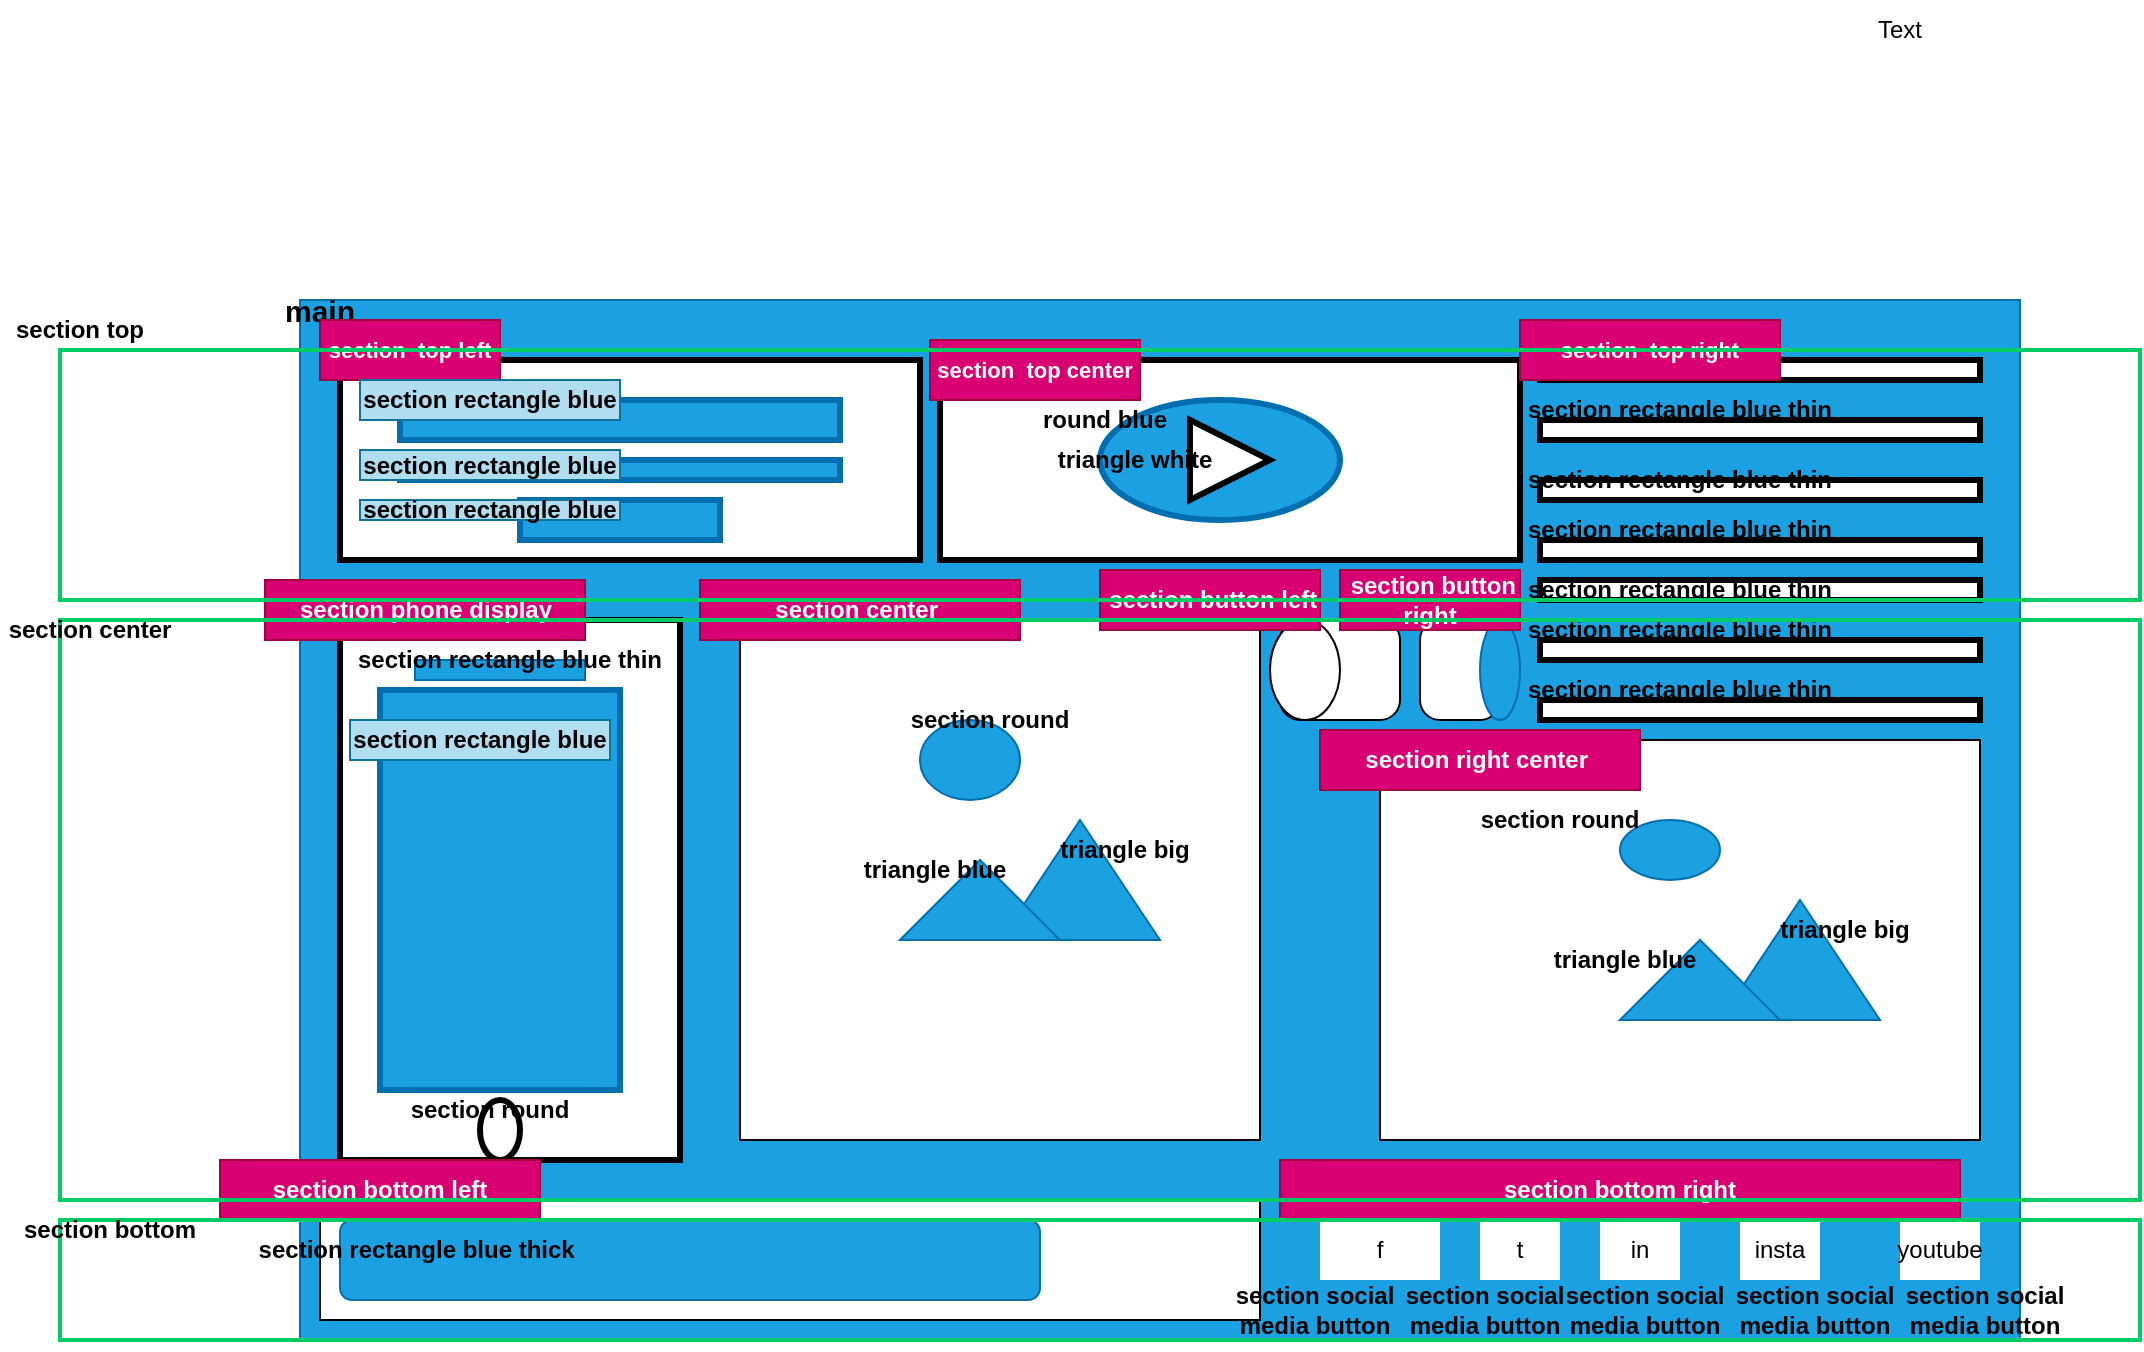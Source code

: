 <mxfile version="15.4.0" type="device"><diagram id="UVFE0qnwl4ld1EM3GXeO" name="Page-1"><mxGraphModel dx="2009" dy="1442" grid="1" gridSize="10" guides="1" tooltips="1" connect="1" arrows="1" fold="1" page="1" pageScale="1" pageWidth="1169" pageHeight="827" math="0" shadow="0"><root><mxCell id="0"/><mxCell id="1" parent="0"/><mxCell id="aV_jY7l8VGr45dGC6mH--1" value="" style="rounded=0;whiteSpace=wrap;html=1;fillColor=#1ba1e2;strokeColor=#006EAF;fontColor=#ffffff;" vertex="1" parent="1"><mxGeometry x="70" y="-390" width="860" height="520" as="geometry"/></mxCell><mxCell id="aV_jY7l8VGr45dGC6mH--2" value="&lt;b&gt;&lt;font style=&quot;font-size: 15px&quot;&gt;main&lt;/font&gt;&lt;/b&gt;" style="text;html=1;strokeColor=none;fillColor=none;align=center;verticalAlign=middle;whiteSpace=wrap;rounded=0;" vertex="1" parent="1"><mxGeometry x="50" y="-400" width="60" height="30" as="geometry"/></mxCell><mxCell id="aV_jY7l8VGr45dGC6mH--3" value="" style="rounded=0;whiteSpace=wrap;html=1;strokeWidth=3;" vertex="1" parent="1"><mxGeometry x="90" y="-360" width="290" height="100" as="geometry"/></mxCell><mxCell id="aV_jY7l8VGr45dGC6mH--5" value="" style="rounded=0;whiteSpace=wrap;html=1;strokeWidth=3;fillColor=#1ba1e2;strokeColor=#006EAF;fontColor=#ffffff;" vertex="1" parent="1"><mxGeometry x="120" y="-340" width="220" height="20" as="geometry"/></mxCell><mxCell id="aV_jY7l8VGr45dGC6mH--6" value="" style="rounded=0;whiteSpace=wrap;html=1;strokeWidth=3;fillColor=#1ba1e2;strokeColor=#006EAF;fontColor=#ffffff;" vertex="1" parent="1"><mxGeometry x="120" y="-310" width="220" height="10" as="geometry"/></mxCell><mxCell id="aV_jY7l8VGr45dGC6mH--7" value="" style="rounded=0;whiteSpace=wrap;html=1;strokeWidth=3;fillColor=#1ba1e2;strokeColor=#006EAF;fontColor=#ffffff;" vertex="1" parent="1"><mxGeometry x="180" y="-290" width="100" height="20" as="geometry"/></mxCell><mxCell id="aV_jY7l8VGr45dGC6mH--9" value="" style="rounded=0;whiteSpace=wrap;html=1;strokeWidth=3;fillColor=default;gradientColor=#ffffff;" vertex="1" parent="1"><mxGeometry x="690" y="-220" width="220" height="10" as="geometry"/></mxCell><mxCell id="aV_jY7l8VGr45dGC6mH--10" value="" style="rounded=0;whiteSpace=wrap;html=1;strokeWidth=3;fillColor=default;gradientColor=#ffffff;" vertex="1" parent="1"><mxGeometry x="690" y="-250" width="220" height="10" as="geometry"/></mxCell><mxCell id="aV_jY7l8VGr45dGC6mH--11" value="" style="rounded=0;whiteSpace=wrap;html=1;strokeWidth=3;fillColor=default;gradientColor=#ffffff;" vertex="1" parent="1"><mxGeometry x="690" y="-270" width="220" height="10" as="geometry"/></mxCell><mxCell id="aV_jY7l8VGr45dGC6mH--12" value="" style="rounded=0;whiteSpace=wrap;html=1;strokeWidth=3;fillColor=default;gradientColor=#ffffff;" vertex="1" parent="1"><mxGeometry x="690" y="-300" width="220" height="10" as="geometry"/></mxCell><mxCell id="aV_jY7l8VGr45dGC6mH--13" value="" style="rounded=0;whiteSpace=wrap;html=1;strokeWidth=3;fillColor=default;gradientColor=#ffffff;" vertex="1" parent="1"><mxGeometry x="690" y="-330" width="220" height="10" as="geometry"/></mxCell><mxCell id="aV_jY7l8VGr45dGC6mH--14" value="" style="rounded=0;whiteSpace=wrap;html=1;strokeWidth=3;fillColor=default;gradientColor=#ffffff;" vertex="1" parent="1"><mxGeometry x="690" y="-360" width="220" height="10" as="geometry"/></mxCell><mxCell id="aV_jY7l8VGr45dGC6mH--15" value="" style="rounded=0;whiteSpace=wrap;html=1;strokeWidth=3;fillColor=default;gradientColor=#ffffff;" vertex="1" parent="1"><mxGeometry x="690" y="-190" width="220" height="10" as="geometry"/></mxCell><mxCell id="aV_jY7l8VGr45dGC6mH--16" value="" style="rounded=0;whiteSpace=wrap;html=1;strokeWidth=3;" vertex="1" parent="1"><mxGeometry x="390" y="-360" width="290" height="100" as="geometry"/></mxCell><mxCell id="aV_jY7l8VGr45dGC6mH--17" value="" style="ellipse;whiteSpace=wrap;html=1;strokeWidth=3;fillColor=#1ba1e2;strokeColor=#006EAF;fontColor=#ffffff;" vertex="1" parent="1"><mxGeometry x="470" y="-340" width="120" height="60" as="geometry"/></mxCell><mxCell id="aV_jY7l8VGr45dGC6mH--18" value="" style="triangle;whiteSpace=wrap;html=1;strokeWidth=3;fillColor=default;gradientColor=#ffffff;" vertex="1" parent="1"><mxGeometry x="515" y="-330" width="40" height="40" as="geometry"/></mxCell><mxCell id="aV_jY7l8VGr45dGC6mH--19" value="" style="rounded=0;whiteSpace=wrap;html=1;strokeWidth=3;fillColor=default;gradientColor=#ffffff;" vertex="1" parent="1"><mxGeometry x="90" y="-230" width="170" height="270" as="geometry"/></mxCell><mxCell id="aV_jY7l8VGr45dGC6mH--20" value="" style="ellipse;whiteSpace=wrap;html=1;strokeWidth=3;fillColor=default;gradientColor=#ffffff;" vertex="1" parent="1"><mxGeometry x="160" y="10" width="20" height="30" as="geometry"/></mxCell><mxCell id="aV_jY7l8VGr45dGC6mH--21" value="" style="rounded=0;whiteSpace=wrap;html=1;strokeWidth=3;fillColor=#1ba1e2;strokeColor=#006EAF;fontColor=#ffffff;" vertex="1" parent="1"><mxGeometry x="110" y="-195" width="120" height="200" as="geometry"/></mxCell><mxCell id="aV_jY7l8VGr45dGC6mH--24" value="" style="rounded=0;whiteSpace=wrap;html=1;strokeWidth=1;fillColor=#1ba1e2;strokeColor=#006EAF;fontColor=#ffffff;" vertex="1" parent="1"><mxGeometry x="127.5" y="-210" width="85" height="10" as="geometry"/></mxCell><mxCell id="aV_jY7l8VGr45dGC6mH--26" value="" style="rounded=0;whiteSpace=wrap;html=1;strokeWidth=1;fillColor=default;gradientColor=#ffffff;" vertex="1" parent="1"><mxGeometry x="290" y="-230" width="260" height="260" as="geometry"/></mxCell><mxCell id="aV_jY7l8VGr45dGC6mH--27" value="" style="triangle;whiteSpace=wrap;html=1;strokeWidth=1;fillColor=#1ba1e2;direction=north;strokeColor=#006EAF;fontColor=#ffffff;" vertex="1" parent="1"><mxGeometry x="420" y="-130" width="80" height="60" as="geometry"/></mxCell><mxCell id="aV_jY7l8VGr45dGC6mH--28" value="" style="triangle;whiteSpace=wrap;html=1;strokeWidth=1;fillColor=#1ba1e2;direction=north;strokeColor=#006EAF;fontColor=#ffffff;" vertex="1" parent="1"><mxGeometry x="370" y="-110" width="80" height="40" as="geometry"/></mxCell><mxCell id="aV_jY7l8VGr45dGC6mH--29" value="" style="ellipse;whiteSpace=wrap;html=1;strokeWidth=1;fillColor=#1ba1e2;strokeColor=#006EAF;fontColor=#ffffff;" vertex="1" parent="1"><mxGeometry x="380" y="-180" width="50" height="40" as="geometry"/></mxCell><mxCell id="aV_jY7l8VGr45dGC6mH--30" value="" style="rounded=0;whiteSpace=wrap;html=1;strokeWidth=1;fillColor=default;gradientColor=#ffffff;" vertex="1" parent="1"><mxGeometry x="610" y="-170" width="300" height="200" as="geometry"/></mxCell><mxCell id="aV_jY7l8VGr45dGC6mH--31" value="" style="triangle;whiteSpace=wrap;html=1;strokeWidth=1;fillColor=#1ba1e2;direction=north;strokeColor=#006EAF;fontColor=#ffffff;" vertex="1" parent="1"><mxGeometry x="780" y="-90" width="80" height="60" as="geometry"/></mxCell><mxCell id="aV_jY7l8VGr45dGC6mH--32" value="" style="triangle;whiteSpace=wrap;html=1;strokeWidth=1;fillColor=#1ba1e2;direction=north;strokeColor=#006EAF;fontColor=#ffffff;" vertex="1" parent="1"><mxGeometry x="730" y="-70" width="80" height="40" as="geometry"/></mxCell><mxCell id="aV_jY7l8VGr45dGC6mH--33" value="" style="ellipse;whiteSpace=wrap;html=1;strokeWidth=1;fillColor=#1ba1e2;strokeColor=#006EAF;fontColor=#ffffff;" vertex="1" parent="1"><mxGeometry x="730" y="-130" width="50" height="30" as="geometry"/></mxCell><mxCell id="aV_jY7l8VGr45dGC6mH--35" value="" style="strokeWidth=1;shadow=0;dashed=0;align=center;html=1;shape=mxgraph.mockup.buttons.button;mainText=;buttonStyle=round;fontSize=17;fontStyle=1;whiteSpace=wrap;" vertex="1" parent="1"><mxGeometry x="560" y="-230" width="60" height="50" as="geometry"/></mxCell><mxCell id="aV_jY7l8VGr45dGC6mH--36" value="" style="strokeWidth=1;shadow=0;dashed=0;align=center;html=1;shape=mxgraph.mockup.buttons.button;mainText=;buttonStyle=round;fontSize=17;fontStyle=1;whiteSpace=wrap;" vertex="1" parent="1"><mxGeometry x="630" y="-230" width="40" height="50" as="geometry"/></mxCell><mxCell id="aV_jY7l8VGr45dGC6mH--37" value="" style="ellipse;whiteSpace=wrap;html=1;strokeWidth=1;fillColor=default;gradientColor=#ffffff;" vertex="1" parent="1"><mxGeometry x="555" y="-230" width="35" height="50" as="geometry"/></mxCell><mxCell id="aV_jY7l8VGr45dGC6mH--39" value="" style="ellipse;whiteSpace=wrap;html=1;strokeWidth=1;fillColor=#1ba1e2;strokeColor=#006EAF;fontColor=#ffffff;" vertex="1" parent="1"><mxGeometry x="660" y="-230" width="20" height="50" as="geometry"/></mxCell><mxCell id="aV_jY7l8VGr45dGC6mH--40" value="" style="rounded=0;whiteSpace=wrap;html=1;strokeWidth=1;fillColor=default;gradientColor=#ffffff;" vertex="1" parent="1"><mxGeometry x="80" y="60" width="470" height="60" as="geometry"/></mxCell><mxCell id="aV_jY7l8VGr45dGC6mH--41" value="" style="rounded=1;whiteSpace=wrap;html=1;strokeWidth=1;fillColor=#1ba1e2;strokeColor=#006EAF;fontColor=#ffffff;" vertex="1" parent="1"><mxGeometry x="90" y="70" width="350" height="40" as="geometry"/></mxCell><mxCell id="aV_jY7l8VGr45dGC6mH--45" value="f" style="text;html=1;align=center;verticalAlign=middle;whiteSpace=wrap;rounded=0;fillColor=default;" vertex="1" parent="1"><mxGeometry x="580" y="70" width="60" height="30" as="geometry"/></mxCell><mxCell id="aV_jY7l8VGr45dGC6mH--46" value="t" style="text;html=1;align=center;verticalAlign=middle;whiteSpace=wrap;rounded=0;fillColor=default;" vertex="1" parent="1"><mxGeometry x="660" y="70" width="40" height="30" as="geometry"/></mxCell><mxCell id="aV_jY7l8VGr45dGC6mH--47" value="in" style="text;html=1;align=center;verticalAlign=middle;whiteSpace=wrap;rounded=0;fillColor=default;" vertex="1" parent="1"><mxGeometry x="720" y="70" width="40" height="30" as="geometry"/></mxCell><mxCell id="aV_jY7l8VGr45dGC6mH--48" value="insta" style="text;html=1;align=center;verticalAlign=middle;whiteSpace=wrap;rounded=0;fillColor=default;" vertex="1" parent="1"><mxGeometry x="790" y="70" width="40" height="30" as="geometry"/></mxCell><mxCell id="aV_jY7l8VGr45dGC6mH--49" value="youtube" style="text;html=1;align=center;verticalAlign=middle;whiteSpace=wrap;rounded=0;fillColor=default;" vertex="1" parent="1"><mxGeometry x="870" y="70" width="40" height="30" as="geometry"/></mxCell><mxCell id="aV_jY7l8VGr45dGC6mH--50" value="&lt;font style=&quot;font-size: 11px&quot;&gt;&lt;b&gt;section&amp;nbsp; top left&lt;/b&gt;&lt;/font&gt;" style="text;html=1;strokeColor=#A50040;fillColor=#d80073;align=center;verticalAlign=middle;whiteSpace=wrap;rounded=0;fontColor=#ffffff;" vertex="1" parent="1"><mxGeometry x="80" y="-380" width="90" height="30" as="geometry"/></mxCell><mxCell id="aV_jY7l8VGr45dGC6mH--51" value="&lt;b&gt;section rectangle blue&lt;/b&gt;" style="text;html=1;strokeColor=#10739e;fillColor=#b1ddf0;align=center;verticalAlign=middle;whiteSpace=wrap;rounded=0;" vertex="1" parent="1"><mxGeometry x="100" y="-350" width="130" height="20" as="geometry"/></mxCell><mxCell id="aV_jY7l8VGr45dGC6mH--52" value="Text" style="text;html=1;strokeColor=none;fillColor=none;align=center;verticalAlign=middle;whiteSpace=wrap;rounded=0;" vertex="1" parent="1"><mxGeometry x="840" y="-540" width="60" height="30" as="geometry"/></mxCell><mxCell id="aV_jY7l8VGr45dGC6mH--53" value="&lt;b&gt;section rectangle blue thin&lt;/b&gt;" style="text;html=1;strokeColor=none;fillColor=none;align=center;verticalAlign=middle;whiteSpace=wrap;rounded=0;" vertex="1" parent="1"><mxGeometry x="680" y="-350" width="160" height="30" as="geometry"/></mxCell><mxCell id="aV_jY7l8VGr45dGC6mH--54" value="&lt;b&gt;&amp;nbsp;section button left&lt;/b&gt;" style="text;html=1;strokeColor=#A50040;fillColor=#d80073;align=center;verticalAlign=middle;whiteSpace=wrap;rounded=0;fontColor=#ffffff;" vertex="1" parent="1"><mxGeometry x="470" y="-255" width="110" height="30" as="geometry"/></mxCell><mxCell id="aV_jY7l8VGr45dGC6mH--55" value="&lt;b&gt;section round&lt;/b&gt;" style="text;html=1;strokeColor=none;fillColor=none;align=center;verticalAlign=middle;whiteSpace=wrap;rounded=0;" vertex="1" parent="1"><mxGeometry x="120" width="90" height="30" as="geometry"/></mxCell><mxCell id="aV_jY7l8VGr45dGC6mH--56" value="section social media button" style="text;html=1;strokeColor=none;fillColor=none;align=center;verticalAlign=middle;whiteSpace=wrap;rounded=0;fontStyle=1" vertex="1" parent="1"><mxGeometry x="525" y="100" width="105" height="30" as="geometry"/></mxCell><mxCell id="aV_jY7l8VGr45dGC6mH--57" value="&lt;b&gt;section phone display&lt;/b&gt;" style="text;html=1;strokeColor=#A50040;fillColor=#d80073;align=center;verticalAlign=middle;whiteSpace=wrap;rounded=0;fontColor=#ffffff;" vertex="1" parent="1"><mxGeometry x="52.5" y="-250" width="160" height="30" as="geometry"/></mxCell><mxCell id="aV_jY7l8VGr45dGC6mH--58" value="&lt;b&gt;round blue&lt;/b&gt;" style="text;html=1;strokeColor=none;fillColor=none;align=center;verticalAlign=middle;whiteSpace=wrap;rounded=0;" vertex="1" parent="1"><mxGeometry x="440" y="-345" width="65" height="30" as="geometry"/></mxCell><mxCell id="aV_jY7l8VGr45dGC6mH--60" value="&lt;font style=&quot;font-size: 11px&quot;&gt;&lt;b&gt;section&amp;nbsp; top center&lt;/b&gt;&lt;/font&gt;" style="text;html=1;strokeColor=#A50040;fillColor=#d80073;align=center;verticalAlign=middle;whiteSpace=wrap;rounded=0;fontColor=#ffffff;" vertex="1" parent="1"><mxGeometry x="385" y="-370" width="105" height="30" as="geometry"/></mxCell><mxCell id="aV_jY7l8VGr45dGC6mH--61" value="&lt;b&gt;section rectangle blue&lt;/b&gt;" style="text;html=1;strokeColor=#10739e;fillColor=#b1ddf0;align=center;verticalAlign=middle;whiteSpace=wrap;rounded=0;" vertex="1" parent="1"><mxGeometry x="100" y="-315" width="130" height="15" as="geometry"/></mxCell><mxCell id="aV_jY7l8VGr45dGC6mH--62" value="&lt;b&gt;section rectangle blue&lt;/b&gt;" style="text;html=1;strokeColor=#10739e;fillColor=#b1ddf0;align=center;verticalAlign=middle;whiteSpace=wrap;rounded=0;" vertex="1" parent="1"><mxGeometry x="100" y="-290" width="130" height="10" as="geometry"/></mxCell><mxCell id="aV_jY7l8VGr45dGC6mH--63" value="&lt;b&gt;triangle white&lt;/b&gt;" style="text;html=1;strokeColor=none;fillColor=none;align=center;verticalAlign=middle;whiteSpace=wrap;rounded=0;" vertex="1" parent="1"><mxGeometry x="445" y="-325" width="85" height="30" as="geometry"/></mxCell><mxCell id="aV_jY7l8VGr45dGC6mH--64" value="&lt;font style=&quot;font-size: 11px&quot;&gt;&lt;b&gt;section&amp;nbsp; top right&lt;/b&gt;&lt;/font&gt;" style="text;html=1;strokeColor=#A50040;fillColor=#d80073;align=center;verticalAlign=middle;whiteSpace=wrap;rounded=0;fontColor=#ffffff;" vertex="1" parent="1"><mxGeometry x="680" y="-380" width="130" height="30" as="geometry"/></mxCell><mxCell id="aV_jY7l8VGr45dGC6mH--65" value="&lt;b&gt;section rectangle blue thin&lt;/b&gt;" style="text;html=1;strokeColor=none;fillColor=none;align=center;verticalAlign=middle;whiteSpace=wrap;rounded=0;" vertex="1" parent="1"><mxGeometry x="680" y="-240" width="160" height="30" as="geometry"/></mxCell><mxCell id="aV_jY7l8VGr45dGC6mH--66" value="&lt;b&gt;section rectangle blue thin&lt;/b&gt;" style="text;html=1;strokeColor=none;fillColor=none;align=center;verticalAlign=middle;whiteSpace=wrap;rounded=0;" vertex="1" parent="1"><mxGeometry x="680" y="-260" width="160" height="30" as="geometry"/></mxCell><mxCell id="aV_jY7l8VGr45dGC6mH--67" value="&lt;b&gt;section rectangle blue thin&lt;/b&gt;" style="text;html=1;strokeColor=none;fillColor=none;align=center;verticalAlign=middle;whiteSpace=wrap;rounded=0;" vertex="1" parent="1"><mxGeometry x="680" y="-290" width="160" height="30" as="geometry"/></mxCell><mxCell id="aV_jY7l8VGr45dGC6mH--68" value="&lt;b&gt;section rectangle blue thin&lt;/b&gt;" style="text;html=1;strokeColor=none;fillColor=none;align=center;verticalAlign=middle;whiteSpace=wrap;rounded=0;" vertex="1" parent="1"><mxGeometry x="680" y="-315" width="160" height="30" as="geometry"/></mxCell><mxCell id="aV_jY7l8VGr45dGC6mH--69" value="&lt;b&gt;section rectangle blue thin&lt;/b&gt;" style="text;html=1;strokeColor=none;fillColor=none;align=center;verticalAlign=middle;whiteSpace=wrap;rounded=0;" vertex="1" parent="1"><mxGeometry x="680" y="-210" width="160" height="30" as="geometry"/></mxCell><mxCell id="aV_jY7l8VGr45dGC6mH--72" value="&lt;b&gt;section rectangle blue thin&lt;/b&gt;" style="text;html=1;strokeColor=none;fillColor=none;align=center;verticalAlign=middle;whiteSpace=wrap;rounded=0;" vertex="1" parent="1"><mxGeometry x="95" y="-225" width="160" height="30" as="geometry"/></mxCell><mxCell id="aV_jY7l8VGr45dGC6mH--73" value="&lt;b&gt;section rectangle blue&lt;/b&gt;" style="text;html=1;strokeColor=#10739e;fillColor=#b1ddf0;align=center;verticalAlign=middle;whiteSpace=wrap;rounded=0;" vertex="1" parent="1"><mxGeometry x="95" y="-180" width="130" height="20" as="geometry"/></mxCell><mxCell id="aV_jY7l8VGr45dGC6mH--74" value="&lt;b&gt;section round&lt;/b&gt;" style="text;html=1;strokeColor=none;fillColor=none;align=center;verticalAlign=middle;whiteSpace=wrap;rounded=0;" vertex="1" parent="1"><mxGeometry x="370" y="-195" width="90" height="30" as="geometry"/></mxCell><mxCell id="aV_jY7l8VGr45dGC6mH--75" value="&lt;b&gt;triangle blue&lt;/b&gt;" style="text;html=1;strokeColor=none;fillColor=none;align=center;verticalAlign=middle;whiteSpace=wrap;rounded=0;" vertex="1" parent="1"><mxGeometry x="345" y="-120" width="85" height="30" as="geometry"/></mxCell><mxCell id="aV_jY7l8VGr45dGC6mH--76" value="&lt;b&gt;triangle big&lt;/b&gt;" style="text;html=1;strokeColor=none;fillColor=none;align=center;verticalAlign=middle;whiteSpace=wrap;rounded=0;" vertex="1" parent="1"><mxGeometry x="440" y="-130" width="85" height="30" as="geometry"/></mxCell><mxCell id="aV_jY7l8VGr45dGC6mH--77" value="&lt;b&gt;section round&lt;/b&gt;" style="text;html=1;strokeColor=none;fillColor=none;align=center;verticalAlign=middle;whiteSpace=wrap;rounded=0;" vertex="1" parent="1"><mxGeometry x="655" y="-145" width="90" height="30" as="geometry"/></mxCell><mxCell id="aV_jY7l8VGr45dGC6mH--78" value="&lt;b&gt;triangle blue&lt;/b&gt;" style="text;html=1;strokeColor=none;fillColor=none;align=center;verticalAlign=middle;whiteSpace=wrap;rounded=0;" vertex="1" parent="1"><mxGeometry x="690" y="-75" width="85" height="30" as="geometry"/></mxCell><mxCell id="aV_jY7l8VGr45dGC6mH--79" value="&lt;b&gt;triangle big&lt;/b&gt;" style="text;html=1;strokeColor=none;fillColor=none;align=center;verticalAlign=middle;whiteSpace=wrap;rounded=0;" vertex="1" parent="1"><mxGeometry x="800" y="-90" width="85" height="30" as="geometry"/></mxCell><mxCell id="aV_jY7l8VGr45dGC6mH--80" value="&lt;b&gt;section bottom left&lt;/b&gt;" style="text;html=1;strokeColor=#A50040;fillColor=#d80073;align=center;verticalAlign=middle;whiteSpace=wrap;rounded=0;fontColor=#ffffff;" vertex="1" parent="1"><mxGeometry x="30" y="40" width="160" height="30" as="geometry"/></mxCell><mxCell id="aV_jY7l8VGr45dGC6mH--81" value="&lt;b&gt;section rectangle blue thick&amp;nbsp;&lt;/b&gt;" style="text;html=1;strokeColor=none;fillColor=none;align=center;verticalAlign=middle;whiteSpace=wrap;rounded=0;" vertex="1" parent="1"><mxGeometry x="40" y="70" width="180" height="30" as="geometry"/></mxCell><mxCell id="aV_jY7l8VGr45dGC6mH--82" value="&lt;b&gt;section bottom right&lt;/b&gt;" style="text;html=1;strokeColor=#A50040;fillColor=#d80073;align=center;verticalAlign=middle;whiteSpace=wrap;rounded=0;fontColor=#ffffff;" vertex="1" parent="1"><mxGeometry x="560" y="40" width="340" height="30" as="geometry"/></mxCell><mxCell id="aV_jY7l8VGr45dGC6mH--83" value="section social media button" style="text;html=1;strokeColor=none;fillColor=none;align=center;verticalAlign=middle;whiteSpace=wrap;rounded=0;fontStyle=1" vertex="1" parent="1"><mxGeometry x="610" y="100" width="105" height="30" as="geometry"/></mxCell><mxCell id="aV_jY7l8VGr45dGC6mH--84" value="section social media button" style="text;html=1;strokeColor=none;fillColor=none;align=center;verticalAlign=middle;whiteSpace=wrap;rounded=0;fontStyle=1" vertex="1" parent="1"><mxGeometry x="690" y="100" width="105" height="30" as="geometry"/></mxCell><mxCell id="aV_jY7l8VGr45dGC6mH--85" value="section social media button" style="text;html=1;strokeColor=none;fillColor=none;align=center;verticalAlign=middle;whiteSpace=wrap;rounded=0;fontStyle=1" vertex="1" parent="1"><mxGeometry x="775" y="100" width="105" height="30" as="geometry"/></mxCell><mxCell id="aV_jY7l8VGr45dGC6mH--86" value="section social media button" style="text;html=1;strokeColor=none;fillColor=none;align=center;verticalAlign=middle;whiteSpace=wrap;rounded=0;fontStyle=1" vertex="1" parent="1"><mxGeometry x="860" y="95" width="105" height="40" as="geometry"/></mxCell><mxCell id="aV_jY7l8VGr45dGC6mH--87" value="&lt;b&gt;section center&amp;nbsp;&lt;/b&gt;" style="text;html=1;strokeColor=#A50040;fillColor=#d80073;align=center;verticalAlign=middle;whiteSpace=wrap;rounded=0;fontColor=#ffffff;" vertex="1" parent="1"><mxGeometry x="270" y="-250" width="160" height="30" as="geometry"/></mxCell><mxCell id="aV_jY7l8VGr45dGC6mH--88" value="&lt;b&gt;section right center&amp;nbsp;&lt;/b&gt;" style="text;html=1;strokeColor=#A50040;fillColor=#d80073;align=center;verticalAlign=middle;whiteSpace=wrap;rounded=0;fontColor=#ffffff;" vertex="1" parent="1"><mxGeometry x="580" y="-175" width="160" height="30" as="geometry"/></mxCell><mxCell id="aV_jY7l8VGr45dGC6mH--89" value="&lt;b&gt;&amp;nbsp;section button right&lt;/b&gt;" style="text;html=1;strokeColor=#A50040;fillColor=#d80073;align=center;verticalAlign=middle;whiteSpace=wrap;rounded=0;fontColor=#ffffff;" vertex="1" parent="1"><mxGeometry x="590" y="-255" width="90" height="30" as="geometry"/></mxCell><mxCell id="aV_jY7l8VGr45dGC6mH--92" value="" style="rounded=0;whiteSpace=wrap;html=1;strokeWidth=2;fillColor=none;gradientColor=#ffffff;strokeColor=#00CC66;" vertex="1" parent="1"><mxGeometry x="-50" y="-365" width="1040" height="125" as="geometry"/></mxCell><mxCell id="aV_jY7l8VGr45dGC6mH--93" value="&lt;b&gt;section top&lt;/b&gt;" style="text;html=1;strokeColor=none;fillColor=none;align=center;verticalAlign=middle;whiteSpace=wrap;rounded=0;" vertex="1" parent="1"><mxGeometry x="-80" y="-390" width="80" height="30" as="geometry"/></mxCell><mxCell id="aV_jY7l8VGr45dGC6mH--94" value="" style="rounded=0;whiteSpace=wrap;html=1;strokeWidth=2;fillColor=none;gradientColor=#ffffff;strokeColor=#00CC66;" vertex="1" parent="1"><mxGeometry x="-50" y="-230" width="1040" height="290" as="geometry"/></mxCell><mxCell id="aV_jY7l8VGr45dGC6mH--95" value="&lt;b&gt;section center&lt;/b&gt;" style="text;html=1;strokeColor=none;fillColor=none;align=center;verticalAlign=middle;whiteSpace=wrap;rounded=0;" vertex="1" parent="1"><mxGeometry x="-80" y="-240" width="90" height="30" as="geometry"/></mxCell><mxCell id="aV_jY7l8VGr45dGC6mH--96" value="" style="rounded=0;whiteSpace=wrap;html=1;strokeWidth=2;fillColor=none;gradientColor=#ffffff;strokeColor=#00CC66;" vertex="1" parent="1"><mxGeometry x="-50" y="70" width="1040" height="60" as="geometry"/></mxCell><mxCell id="aV_jY7l8VGr45dGC6mH--98" value="&lt;b&gt;section bottom&lt;/b&gt;" style="text;html=1;strokeColor=none;fillColor=none;align=center;verticalAlign=middle;whiteSpace=wrap;rounded=0;" vertex="1" parent="1"><mxGeometry x="-70" y="60" width="90" height="30" as="geometry"/></mxCell></root></mxGraphModel></diagram></mxfile>